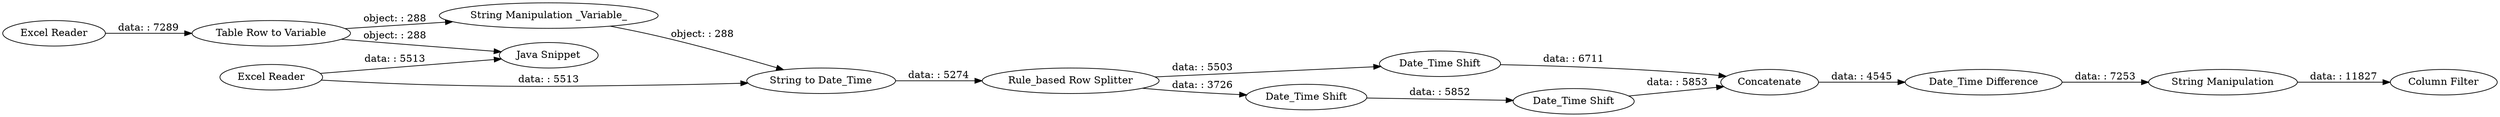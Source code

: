 digraph {
	"-4956052523874557773_2" [label="Excel Reader"]
	"-4956052523874557773_6" [label="String to Date_Time"]
	"-4956052523874557773_14" [label="Date_Time Shift"]
	"-4956052523874557773_15" [label=Concatenate]
	"-4956052523874557773_4" [label="Java Snippet"]
	"-4956052523874557773_7" [label="Date_Time Difference"]
	"-4956052523874557773_16" [label="Date_Time Shift"]
	"-4956052523874557773_1" [label="Excel Reader"]
	"-4956052523874557773_13" [label="Date_Time Shift"]
	"-4956052523874557773_18" [label="Column Filter"]
	"-4956052523874557773_3" [label="Table Row to Variable"]
	"-4956052523874557773_12" [label="Rule_based Row Splitter"]
	"-4956052523874557773_17" [label="String Manipulation"]
	"-4956052523874557773_5" [label="String Manipulation _Variable_"]
	"-4956052523874557773_3" -> "-4956052523874557773_4" [label="object: : 288"]
	"-4956052523874557773_15" -> "-4956052523874557773_7" [label="data: : 4545"]
	"-4956052523874557773_16" -> "-4956052523874557773_15" [label="data: : 5853"]
	"-4956052523874557773_7" -> "-4956052523874557773_17" [label="data: : 7253"]
	"-4956052523874557773_2" -> "-4956052523874557773_3" [label="data: : 7289"]
	"-4956052523874557773_1" -> "-4956052523874557773_6" [label="data: : 5513"]
	"-4956052523874557773_12" -> "-4956052523874557773_14" [label="data: : 5503"]
	"-4956052523874557773_5" -> "-4956052523874557773_6" [label="object: : 288"]
	"-4956052523874557773_12" -> "-4956052523874557773_13" [label="data: : 3726"]
	"-4956052523874557773_14" -> "-4956052523874557773_15" [label="data: : 6711"]
	"-4956052523874557773_3" -> "-4956052523874557773_5" [label="object: : 288"]
	"-4956052523874557773_17" -> "-4956052523874557773_18" [label="data: : 11827"]
	"-4956052523874557773_13" -> "-4956052523874557773_16" [label="data: : 5852"]
	"-4956052523874557773_1" -> "-4956052523874557773_4" [label="data: : 5513"]
	"-4956052523874557773_6" -> "-4956052523874557773_12" [label="data: : 5274"]
	rankdir=LR
}
